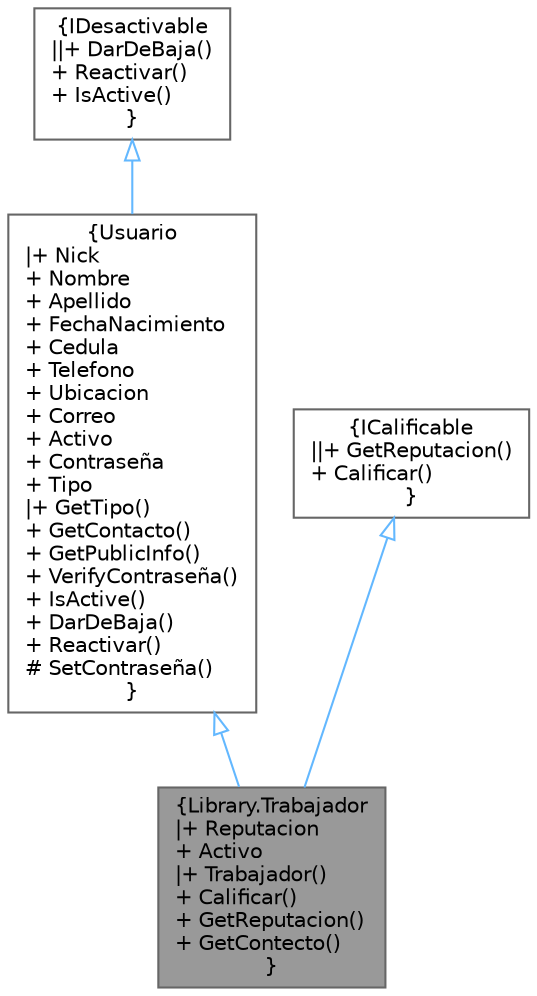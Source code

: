 digraph "Library.Trabajador"
{
 // INTERACTIVE_SVG=YES
 // LATEX_PDF_SIZE
  bgcolor="transparent";
  edge [fontname=Helvetica,fontsize=10,labelfontname=Helvetica,labelfontsize=10];
  node [fontname=Helvetica,fontsize=10,shape=box,height=0.2,width=0.4];
  Node1 [label="{Library.Trabajador\n|+ Reputacion\l+ Activo\l|+ Trabajador()\l+ Calificar()\l+ GetReputacion()\l+ GetContecto()\l}",height=0.2,width=0.4,color="gray40", fillcolor="grey60", style="filled", fontcolor="black",tooltip="Clase que hereda de"];
  Node2 -> Node1 [dir="back",color="steelblue1",style="solid",arrowtail="onormal"];
  Node2 [label="{Usuario\n|+ Nick\l+ Nombre\l+ Apellido\l+ FechaNacimiento\l+ Cedula\l+ Telefono\l+ Ubicacion\l+ Correo\l+ Activo\l+ Contraseña\l+ Tipo\l|+ GetTipo()\l+ GetContacto()\l+ GetPublicInfo()\l+ VerifyContraseña()\l+ IsActive()\l+ DarDeBaja()\l+ Reactivar()\l# SetContraseña()\l}",height=0.2,width=0.4,color="gray40", fillcolor="white", style="filled",URL="$classLibrary_1_1Usuario.html",tooltip="Clase abstracta Usuario para que luego hereden Administrador, Trabajador y Empleador"];
  Node3 -> Node2 [dir="back",color="steelblue1",style="solid",arrowtail="onormal"];
  Node3 [label="{IDesactivable\n||+ DarDeBaja()\l+ Reactivar()\l+ IsActive()\l}",height=0.2,width=0.4,color="gray40", fillcolor="white", style="filled",URL="$interfaceLibrary_1_1IDesactivable.html",tooltip="Interfaz para el manejo de actividad de un usuario, una categoría, etc."];
  Node4 -> Node1 [dir="back",color="steelblue1",style="solid",arrowtail="onormal"];
  Node4 [label="{ICalificable\n||+ GetReputacion()\l+ Calificar()\l}",height=0.2,width=0.4,color="gray40", fillcolor="white", style="filled",URL="$interfaceLibrary_1_1ICalificable.html",tooltip="Interfaz para calificar entre Trabajador/es y Empleador/es"];
}
